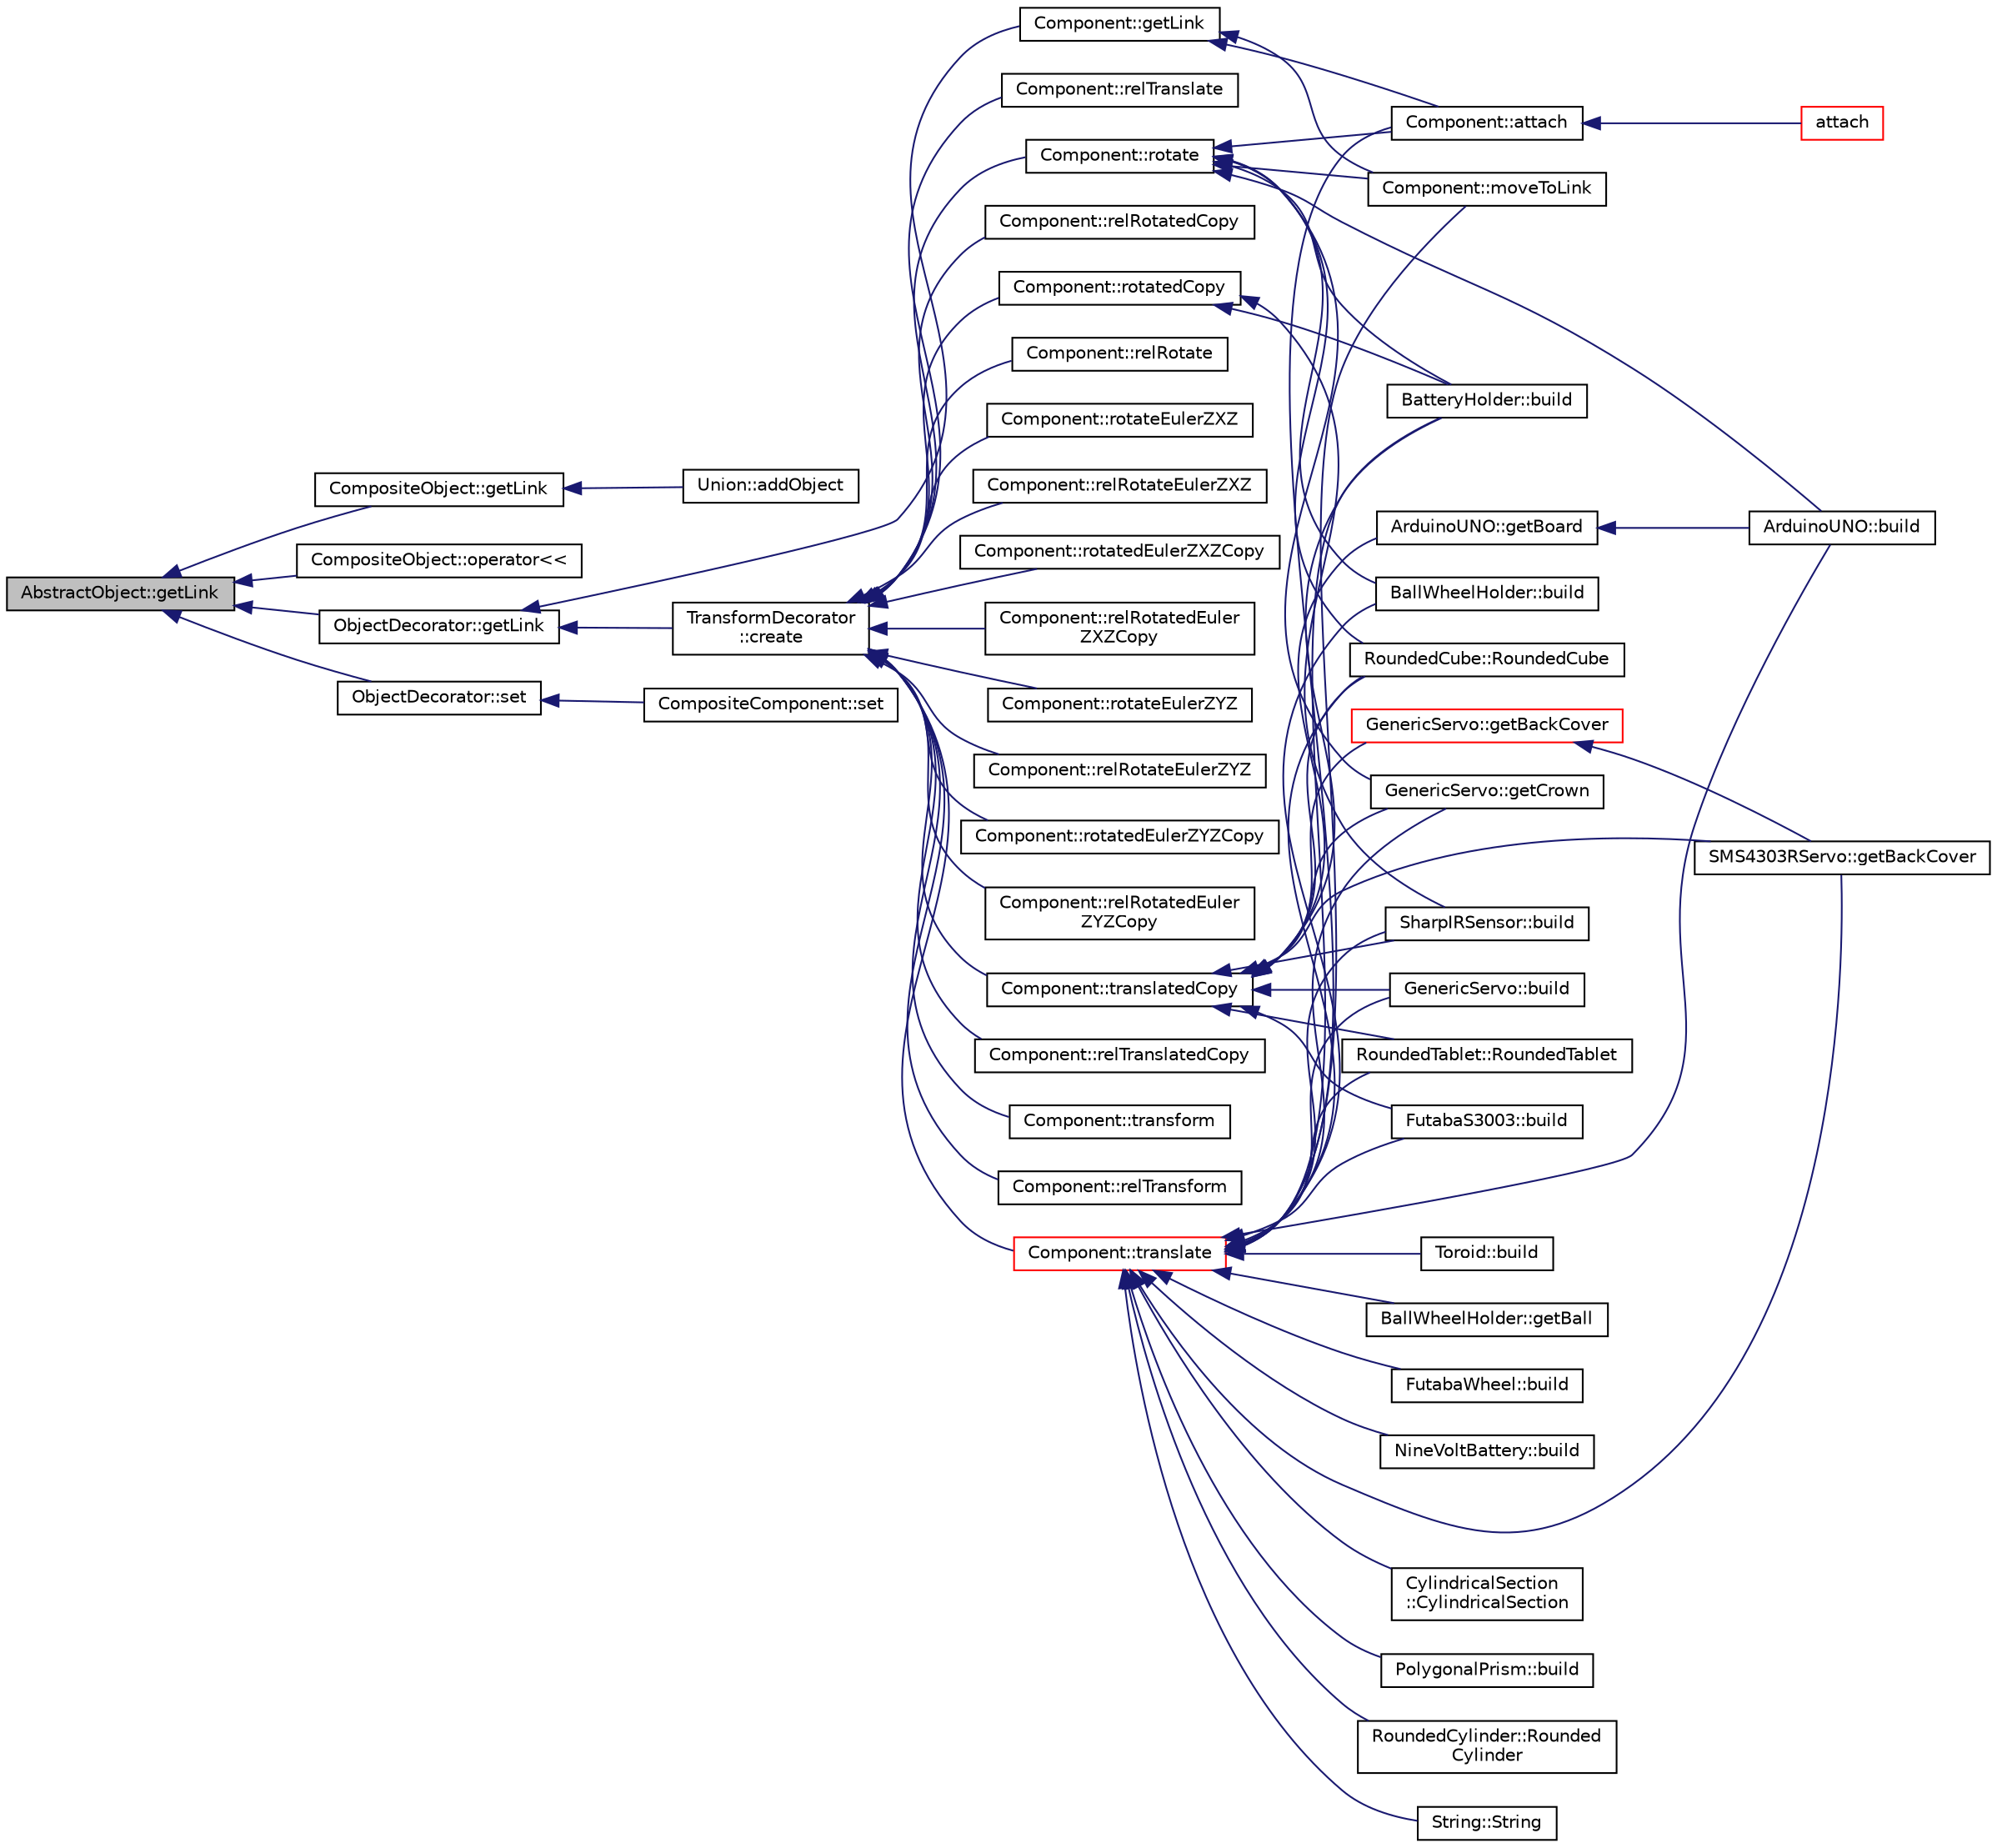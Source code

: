 digraph "AbstractObject::getLink"
{
  edge [fontname="Helvetica",fontsize="10",labelfontname="Helvetica",labelfontsize="10"];
  node [fontname="Helvetica",fontsize="10",shape=record];
  rankdir="LR";
  Node179 [label="AbstractObject::getLink",height=0.2,width=0.4,color="black", fillcolor="grey75", style="filled", fontcolor="black"];
  Node179 -> Node180 [dir="back",color="midnightblue",fontsize="10",style="solid",fontname="Helvetica"];
  Node180 [label="CompositeObject::getLink",height=0.2,width=0.4,color="black", fillcolor="white", style="filled",URL="$classCompositeObject.html#abd931a335d723d345e80098d191c7de8"];
  Node180 -> Node181 [dir="back",color="midnightblue",fontsize="10",style="solid",fontname="Helvetica"];
  Node181 [label="Union::addObject",height=0.2,width=0.4,color="black", fillcolor="white", style="filled",URL="$classUnion.html#a631b7822063fbc0f15c650d8e35d10bc",tooltip="Adds an object to the composite. "];
  Node179 -> Node182 [dir="back",color="midnightblue",fontsize="10",style="solid",fontname="Helvetica"];
  Node182 [label="CompositeObject::operator\<\<",height=0.2,width=0.4,color="black", fillcolor="white", style="filled",URL="$classCompositeObject.html#abea6cea21b15c9db077332a70ff2a3ce",tooltip="Adds an object with insertor syntax. "];
  Node179 -> Node183 [dir="back",color="midnightblue",fontsize="10",style="solid",fontname="Helvetica"];
  Node183 [label="ObjectDecorator::getLink",height=0.2,width=0.4,color="black", fillcolor="white", style="filled",URL="$classObjectDecorator.html#a6d5d7a5d6ba13608c5399c9a0718c8ba"];
  Node183 -> Node184 [dir="back",color="midnightblue",fontsize="10",style="solid",fontname="Helvetica"];
  Node184 [label="Component::getLink",height=0.2,width=0.4,color="black", fillcolor="white", style="filled",URL="$classComponent.html#ad81b095eac88af794d2a1bc990f07001"];
  Node184 -> Node185 [dir="back",color="midnightblue",fontsize="10",style="solid",fontname="Helvetica"];
  Node185 [label="Component::moveToLink",height=0.2,width=0.4,color="black", fillcolor="white", style="filled",URL="$classComponent.html#a90358faa491581771a2677e8cdc00bfd",tooltip="Move To Link Function This method rotates and translates the component in order to place it at a link..."];
  Node184 -> Node186 [dir="back",color="midnightblue",fontsize="10",style="solid",fontname="Helvetica"];
  Node186 [label="Component::attach",height=0.2,width=0.4,color="black", fillcolor="white", style="filled",URL="$classComponent.html#a229e816c0585cc4452b0200e0e842d1c",tooltip="Attaches two components This method attaches attachment component to the componet, making the links fit together. "];
  Node186 -> Node187 [dir="back",color="midnightblue",fontsize="10",style="solid",fontname="Helvetica"];
  Node187 [label="attach",height=0.2,width=0.4,color="red", fillcolor="white", style="filled",URL="$globalfunctions_8h.html#a09e34955be2ae478ecf8ee52ce4cc741",tooltip="Attaches two components This method attaches attachment component to base componet, making the links fit together. "];
  Node183 -> Node189 [dir="back",color="midnightblue",fontsize="10",style="solid",fontname="Helvetica"];
  Node189 [label="TransformDecorator\l::create",height=0.2,width=0.4,color="black", fillcolor="white", style="filled",URL="$classTransformDecorator.html#a0aa4971660b91bebb8ad53e682b00bd1",tooltip="Default factory method. "];
  Node189 -> Node190 [dir="back",color="midnightblue",fontsize="10",style="solid",fontname="Helvetica"];
  Node190 [label="Component::rotatedCopy",height=0.2,width=0.4,color="black", fillcolor="white", style="filled",URL="$classComponent.html#ad9de437a1628000f65fea65381e4c3d4",tooltip="Rotate the component. "];
  Node190 -> Node191 [dir="back",color="midnightblue",fontsize="10",style="solid",fontname="Helvetica"];
  Node191 [label="BatteryHolder::build",height=0.2,width=0.4,color="black", fillcolor="white", style="filled",URL="$classBatteryHolder.html#a31b5756aae7816ef88986302ec12303c",tooltip="Build the piece. "];
  Node190 -> Node192 [dir="back",color="midnightblue",fontsize="10",style="solid",fontname="Helvetica"];
  Node192 [label="SharpIRSensor::build",height=0.2,width=0.4,color="black", fillcolor="white", style="filled",URL="$classSharpIRSensor.html#a9358ae89493f89e94ecf763fa4f2f542",tooltip="Build the piece. "];
  Node189 -> Node193 [dir="back",color="midnightblue",fontsize="10",style="solid",fontname="Helvetica"];
  Node193 [label="Component::relRotatedCopy",height=0.2,width=0.4,color="black", fillcolor="white", style="filled",URL="$classComponent.html#ac55c1d200c06a40b1093e7c1874a81ea",tooltip="Rotate the component around its local reference system. "];
  Node189 -> Node194 [dir="back",color="midnightblue",fontsize="10",style="solid",fontname="Helvetica"];
  Node194 [label="Component::rotate",height=0.2,width=0.4,color="black", fillcolor="white", style="filled",URL="$classComponent.html#a5d02f92e62bd7a142dcc9c0dae0c908d",tooltip="Rotate the component. "];
  Node194 -> Node195 [dir="back",color="midnightblue",fontsize="10",style="solid",fontname="Helvetica"];
  Node195 [label="RoundedCube::RoundedCube",height=0.2,width=0.4,color="black", fillcolor="white", style="filled",URL="$classRoundedCube.html#ad0ba2fd7d94c9b93a559bb36ab5787bf",tooltip="Constructor. "];
  Node194 -> Node185 [dir="back",color="midnightblue",fontsize="10",style="solid",fontname="Helvetica"];
  Node194 -> Node186 [dir="back",color="midnightblue",fontsize="10",style="solid",fontname="Helvetica"];
  Node194 -> Node196 [dir="back",color="midnightblue",fontsize="10",style="solid",fontname="Helvetica"];
  Node196 [label="ArduinoUNO::build",height=0.2,width=0.4,color="black", fillcolor="white", style="filled",URL="$classArduinoUNO.html#a3f36db05b8094951b6a0372fae99e390",tooltip="Build the piece. "];
  Node194 -> Node197 [dir="back",color="midnightblue",fontsize="10",style="solid",fontname="Helvetica"];
  Node197 [label="BallWheelHolder::build",height=0.2,width=0.4,color="black", fillcolor="white", style="filled",URL="$classBallWheelHolder.html#a5fdc4b7a1f329bf9e136abb14ce79066",tooltip="Build the piece. "];
  Node194 -> Node191 [dir="back",color="midnightblue",fontsize="10",style="solid",fontname="Helvetica"];
  Node194 -> Node198 [dir="back",color="midnightblue",fontsize="10",style="solid",fontname="Helvetica"];
  Node198 [label="GenericServo::getCrown",height=0.2,width=0.4,color="black", fillcolor="white", style="filled",URL="$classGenericServo.html#a495d0b7ab36c079972c4702359c5ec76",tooltip="returns a component only with the crown "];
  Node189 -> Node199 [dir="back",color="midnightblue",fontsize="10",style="solid",fontname="Helvetica"];
  Node199 [label="Component::relRotate",height=0.2,width=0.4,color="black", fillcolor="white", style="filled",URL="$classComponent.html#a2c3e5cf2bc1680e69b3268e7063cd1d8",tooltip="Rotate the component around its local reference system. "];
  Node189 -> Node200 [dir="back",color="midnightblue",fontsize="10",style="solid",fontname="Helvetica"];
  Node200 [label="Component::rotateEulerZXZ",height=0.2,width=0.4,color="black", fillcolor="white", style="filled",URL="$classComponent.html#a65626ffdf954959a05120a15daf04219",tooltip="Rotate the component with Euler Angles ZX&#39;Z&#39;&#39;. "];
  Node189 -> Node201 [dir="back",color="midnightblue",fontsize="10",style="solid",fontname="Helvetica"];
  Node201 [label="Component::relRotateEulerZXZ",height=0.2,width=0.4,color="black", fillcolor="white", style="filled",URL="$classComponent.html#a29263e0bb90f81f656e96f2d32c7779a",tooltip="Rotate the component with Euler Angles ZX&#39;Z&#39;&#39; around its local reference system. "];
  Node189 -> Node202 [dir="back",color="midnightblue",fontsize="10",style="solid",fontname="Helvetica"];
  Node202 [label="Component::rotatedEulerZXZCopy",height=0.2,width=0.4,color="black", fillcolor="white", style="filled",URL="$classComponent.html#a356ba279ad0e9897f67c55bcebc56cd1",tooltip="Rotate a copy of the component with Euler Angles ZX&#39;Z&#39;&#39;. "];
  Node189 -> Node203 [dir="back",color="midnightblue",fontsize="10",style="solid",fontname="Helvetica"];
  Node203 [label="Component::relRotatedEuler\lZXZCopy",height=0.2,width=0.4,color="black", fillcolor="white", style="filled",URL="$classComponent.html#aed22d90f781e4775efe024cf2bc63541",tooltip="Rotate a copy of the component with Euler Angles ZX&#39;Z&#39;&#39; around its local reference system..."];
  Node189 -> Node204 [dir="back",color="midnightblue",fontsize="10",style="solid",fontname="Helvetica"];
  Node204 [label="Component::rotateEulerZYZ",height=0.2,width=0.4,color="black", fillcolor="white", style="filled",URL="$classComponent.html#a495eab23b140a50437e90f84500803eb",tooltip="Rotate the component with Euler Angles ZY&#39;Z&#39;&#39;. "];
  Node189 -> Node205 [dir="back",color="midnightblue",fontsize="10",style="solid",fontname="Helvetica"];
  Node205 [label="Component::relRotateEulerZYZ",height=0.2,width=0.4,color="black", fillcolor="white", style="filled",URL="$classComponent.html#a04731b2276edc482d179889f9ac83a5a",tooltip="Rotate the component with Euler Angles ZY&#39;Z&#39;&#39; around its local reference system. "];
  Node189 -> Node206 [dir="back",color="midnightblue",fontsize="10",style="solid",fontname="Helvetica"];
  Node206 [label="Component::rotatedEulerZYZCopy",height=0.2,width=0.4,color="black", fillcolor="white", style="filled",URL="$classComponent.html#a1ad2043bd3b91ad39cf671b6c7becfa5",tooltip="Rotate a copy of the component with Euler Angles ZX&#39;Z&#39;&#39;. "];
  Node189 -> Node207 [dir="back",color="midnightblue",fontsize="10",style="solid",fontname="Helvetica"];
  Node207 [label="Component::relRotatedEuler\lZYZCopy",height=0.2,width=0.4,color="black", fillcolor="white", style="filled",URL="$classComponent.html#a8aa8baded83e217655004ea955e53379",tooltip="Rotate a copy of the component with Euler Angles ZX&#39;Z&#39;&#39; around its local reference system..."];
  Node189 -> Node208 [dir="back",color="midnightblue",fontsize="10",style="solid",fontname="Helvetica"];
  Node208 [label="Component::translatedCopy",height=0.2,width=0.4,color="black", fillcolor="white", style="filled",URL="$classComponent.html#a9b25cc8e1420561130218b7c360eab67",tooltip="Translate the component. "];
  Node208 -> Node195 [dir="back",color="midnightblue",fontsize="10",style="solid",fontname="Helvetica"];
  Node208 -> Node209 [dir="back",color="midnightblue",fontsize="10",style="solid",fontname="Helvetica"];
  Node209 [label="RoundedTablet::RoundedTablet",height=0.2,width=0.4,color="black", fillcolor="white", style="filled",URL="$classRoundedTablet.html#acb7bd8292117dbfba2b14e928a5f1d1e",tooltip="Constructor. "];
  Node208 -> Node210 [dir="back",color="midnightblue",fontsize="10",style="solid",fontname="Helvetica"];
  Node210 [label="ArduinoUNO::getBoard",height=0.2,width=0.4,color="black", fillcolor="white", style="filled",URL="$classArduinoUNO.html#a2765f8e142d0668f66270d15dfb30296",tooltip="returns a component only with the board "];
  Node210 -> Node196 [dir="back",color="midnightblue",fontsize="10",style="solid",fontname="Helvetica"];
  Node208 -> Node191 [dir="back",color="midnightblue",fontsize="10",style="solid",fontname="Helvetica"];
  Node208 -> Node211 [dir="back",color="midnightblue",fontsize="10",style="solid",fontname="Helvetica"];
  Node211 [label="FutabaS3003::build",height=0.2,width=0.4,color="black", fillcolor="white", style="filled",URL="$classFutabaS3003.html#a780e4ad25476f3d7962675c1b5e4fb03",tooltip="Build the piece. "];
  Node208 -> Node212 [dir="back",color="midnightblue",fontsize="10",style="solid",fontname="Helvetica"];
  Node212 [label="GenericServo::getBackCover",height=0.2,width=0.4,color="red", fillcolor="white", style="filled",URL="$classGenericServo.html#a93fe47b0ebffbe1c9c71e190fe92736c",tooltip="getBackCover "];
  Node212 -> Node213 [dir="back",color="midnightblue",fontsize="10",style="solid",fontname="Helvetica"];
  Node213 [label="SMS4303RServo::getBackCover",height=0.2,width=0.4,color="black", fillcolor="white", style="filled",URL="$classSMS4303RServo.html#aeec1aa712c347da1a5fe9ece738a9bdc",tooltip="getBackCover "];
  Node208 -> Node198 [dir="back",color="midnightblue",fontsize="10",style="solid",fontname="Helvetica"];
  Node208 -> Node215 [dir="back",color="midnightblue",fontsize="10",style="solid",fontname="Helvetica"];
  Node215 [label="GenericServo::build",height=0.2,width=0.4,color="black", fillcolor="white", style="filled",URL="$classGenericServo.html#a278c702f6e1e6ab5dc2d05964f3d14eb",tooltip="Build the piece. "];
  Node208 -> Node192 [dir="back",color="midnightblue",fontsize="10",style="solid",fontname="Helvetica"];
  Node208 -> Node213 [dir="back",color="midnightblue",fontsize="10",style="solid",fontname="Helvetica"];
  Node189 -> Node216 [dir="back",color="midnightblue",fontsize="10",style="solid",fontname="Helvetica"];
  Node216 [label="Component::relTranslatedCopy",height=0.2,width=0.4,color="black", fillcolor="white", style="filled",URL="$classComponent.html#ae38d7d4bc776ce28cd7a3811a262d0ed",tooltip="Translate the component wrt. to its local reference system. "];
  Node189 -> Node217 [dir="back",color="midnightblue",fontsize="10",style="solid",fontname="Helvetica"];
  Node217 [label="Component::transform",height=0.2,width=0.4,color="black", fillcolor="white", style="filled",URL="$classComponent.html#abfdd7b2784ca975181f2f9391a7a3e50"];
  Node189 -> Node218 [dir="back",color="midnightblue",fontsize="10",style="solid",fontname="Helvetica"];
  Node218 [label="Component::relTransform",height=0.2,width=0.4,color="black", fillcolor="white", style="filled",URL="$classComponent.html#a96438164cd3e438b3044c420c4bd2788"];
  Node189 -> Node219 [dir="back",color="midnightblue",fontsize="10",style="solid",fontname="Helvetica"];
  Node219 [label="Component::translate",height=0.2,width=0.4,color="red", fillcolor="white", style="filled",URL="$classComponent.html#a0df678527e9d0d65a749bbc5883a71af",tooltip="Translate the component. "];
  Node219 -> Node220 [dir="back",color="midnightblue",fontsize="10",style="solid",fontname="Helvetica"];
  Node220 [label="CylindricalSection\l::CylindricalSection",height=0.2,width=0.4,color="black", fillcolor="white", style="filled",URL="$classCylindricalSection.html#a72ba130be49d400a5a0aa0a365e7c900",tooltip="Constructor. "];
  Node219 -> Node221 [dir="back",color="midnightblue",fontsize="10",style="solid",fontname="Helvetica"];
  Node221 [label="PolygonalPrism::build",height=0.2,width=0.4,color="black", fillcolor="white", style="filled",URL="$classPolygonalPrism.html#a3915dd262cd305a5212b01dcb6494d04",tooltip="Build the piece. "];
  Node219 -> Node195 [dir="back",color="midnightblue",fontsize="10",style="solid",fontname="Helvetica"];
  Node219 -> Node222 [dir="back",color="midnightblue",fontsize="10",style="solid",fontname="Helvetica"];
  Node222 [label="RoundedCylinder::Rounded\lCylinder",height=0.2,width=0.4,color="black", fillcolor="white", style="filled",URL="$classRoundedCylinder.html#a71de022375f47005a38034c037d6dd2f",tooltip="Static factory method. "];
  Node219 -> Node209 [dir="back",color="midnightblue",fontsize="10",style="solid",fontname="Helvetica"];
  Node219 -> Node223 [dir="back",color="midnightblue",fontsize="10",style="solid",fontname="Helvetica"];
  Node223 [label="String::String",height=0.2,width=0.4,color="black", fillcolor="white", style="filled",URL="$classString.html#a9662ca94c4e2cd2a1b6fe723fd7ee6d7"];
  Node219 -> Node224 [dir="back",color="midnightblue",fontsize="10",style="solid",fontname="Helvetica"];
  Node224 [label="Toroid::build",height=0.2,width=0.4,color="black", fillcolor="white", style="filled",URL="$classToroid.html#a1f536ca45b977d2b16caddcfac37e8f2",tooltip="Build the piece. "];
  Node219 -> Node185 [dir="back",color="midnightblue",fontsize="10",style="solid",fontname="Helvetica"];
  Node219 -> Node186 [dir="back",color="midnightblue",fontsize="10",style="solid",fontname="Helvetica"];
  Node219 -> Node196 [dir="back",color="midnightblue",fontsize="10",style="solid",fontname="Helvetica"];
  Node219 -> Node197 [dir="back",color="midnightblue",fontsize="10",style="solid",fontname="Helvetica"];
  Node219 -> Node225 [dir="back",color="midnightblue",fontsize="10",style="solid",fontname="Helvetica"];
  Node225 [label="BallWheelHolder::getBall",height=0.2,width=0.4,color="black", fillcolor="white", style="filled",URL="$classBallWheelHolder.html#aa345c2a64731ffd98a8562c452b9115b"];
  Node219 -> Node191 [dir="back",color="midnightblue",fontsize="10",style="solid",fontname="Helvetica"];
  Node219 -> Node211 [dir="back",color="midnightblue",fontsize="10",style="solid",fontname="Helvetica"];
  Node219 -> Node226 [dir="back",color="midnightblue",fontsize="10",style="solid",fontname="Helvetica"];
  Node226 [label="FutabaWheel::build",height=0.2,width=0.4,color="black", fillcolor="white", style="filled",URL="$classFutabaWheel.html#a6dc7222f040225cbea58a7f52ab51bc1",tooltip="Build the piece. "];
  Node219 -> Node198 [dir="back",color="midnightblue",fontsize="10",style="solid",fontname="Helvetica"];
  Node219 -> Node215 [dir="back",color="midnightblue",fontsize="10",style="solid",fontname="Helvetica"];
  Node219 -> Node227 [dir="back",color="midnightblue",fontsize="10",style="solid",fontname="Helvetica"];
  Node227 [label="NineVoltBattery::build",height=0.2,width=0.4,color="black", fillcolor="white", style="filled",URL="$classNineVoltBattery.html#a47fdf8ed2d4de128b9acae2ced2cb9ef",tooltip="Build the piece. "];
  Node219 -> Node192 [dir="back",color="midnightblue",fontsize="10",style="solid",fontname="Helvetica"];
  Node219 -> Node213 [dir="back",color="midnightblue",fontsize="10",style="solid",fontname="Helvetica"];
  Node189 -> Node234 [dir="back",color="midnightblue",fontsize="10",style="solid",fontname="Helvetica"];
  Node234 [label="Component::relTranslate",height=0.2,width=0.4,color="black", fillcolor="white", style="filled",URL="$classComponent.html#a9c77e890ea15db01c38273975f9a56ad",tooltip="Translate the component wrt. to its local reference system. "];
  Node179 -> Node235 [dir="back",color="midnightblue",fontsize="10",style="solid",fontname="Helvetica"];
  Node235 [label="ObjectDecorator::set",height=0.2,width=0.4,color="black", fillcolor="white", style="filled",URL="$classObjectDecorator.html#a4251489dddda61864e787359e9edd148",tooltip="Set the internally hold pointer. "];
  Node235 -> Node236 [dir="back",color="midnightblue",fontsize="10",style="solid",fontname="Helvetica"];
  Node236 [label="CompositeComponent::set",height=0.2,width=0.4,color="black", fillcolor="white", style="filled",URL="$classCompositeComponent.html#add7fada87bbaf74e74be2c42304c98c4",tooltip="Set the internally hold pointer. "];
}
